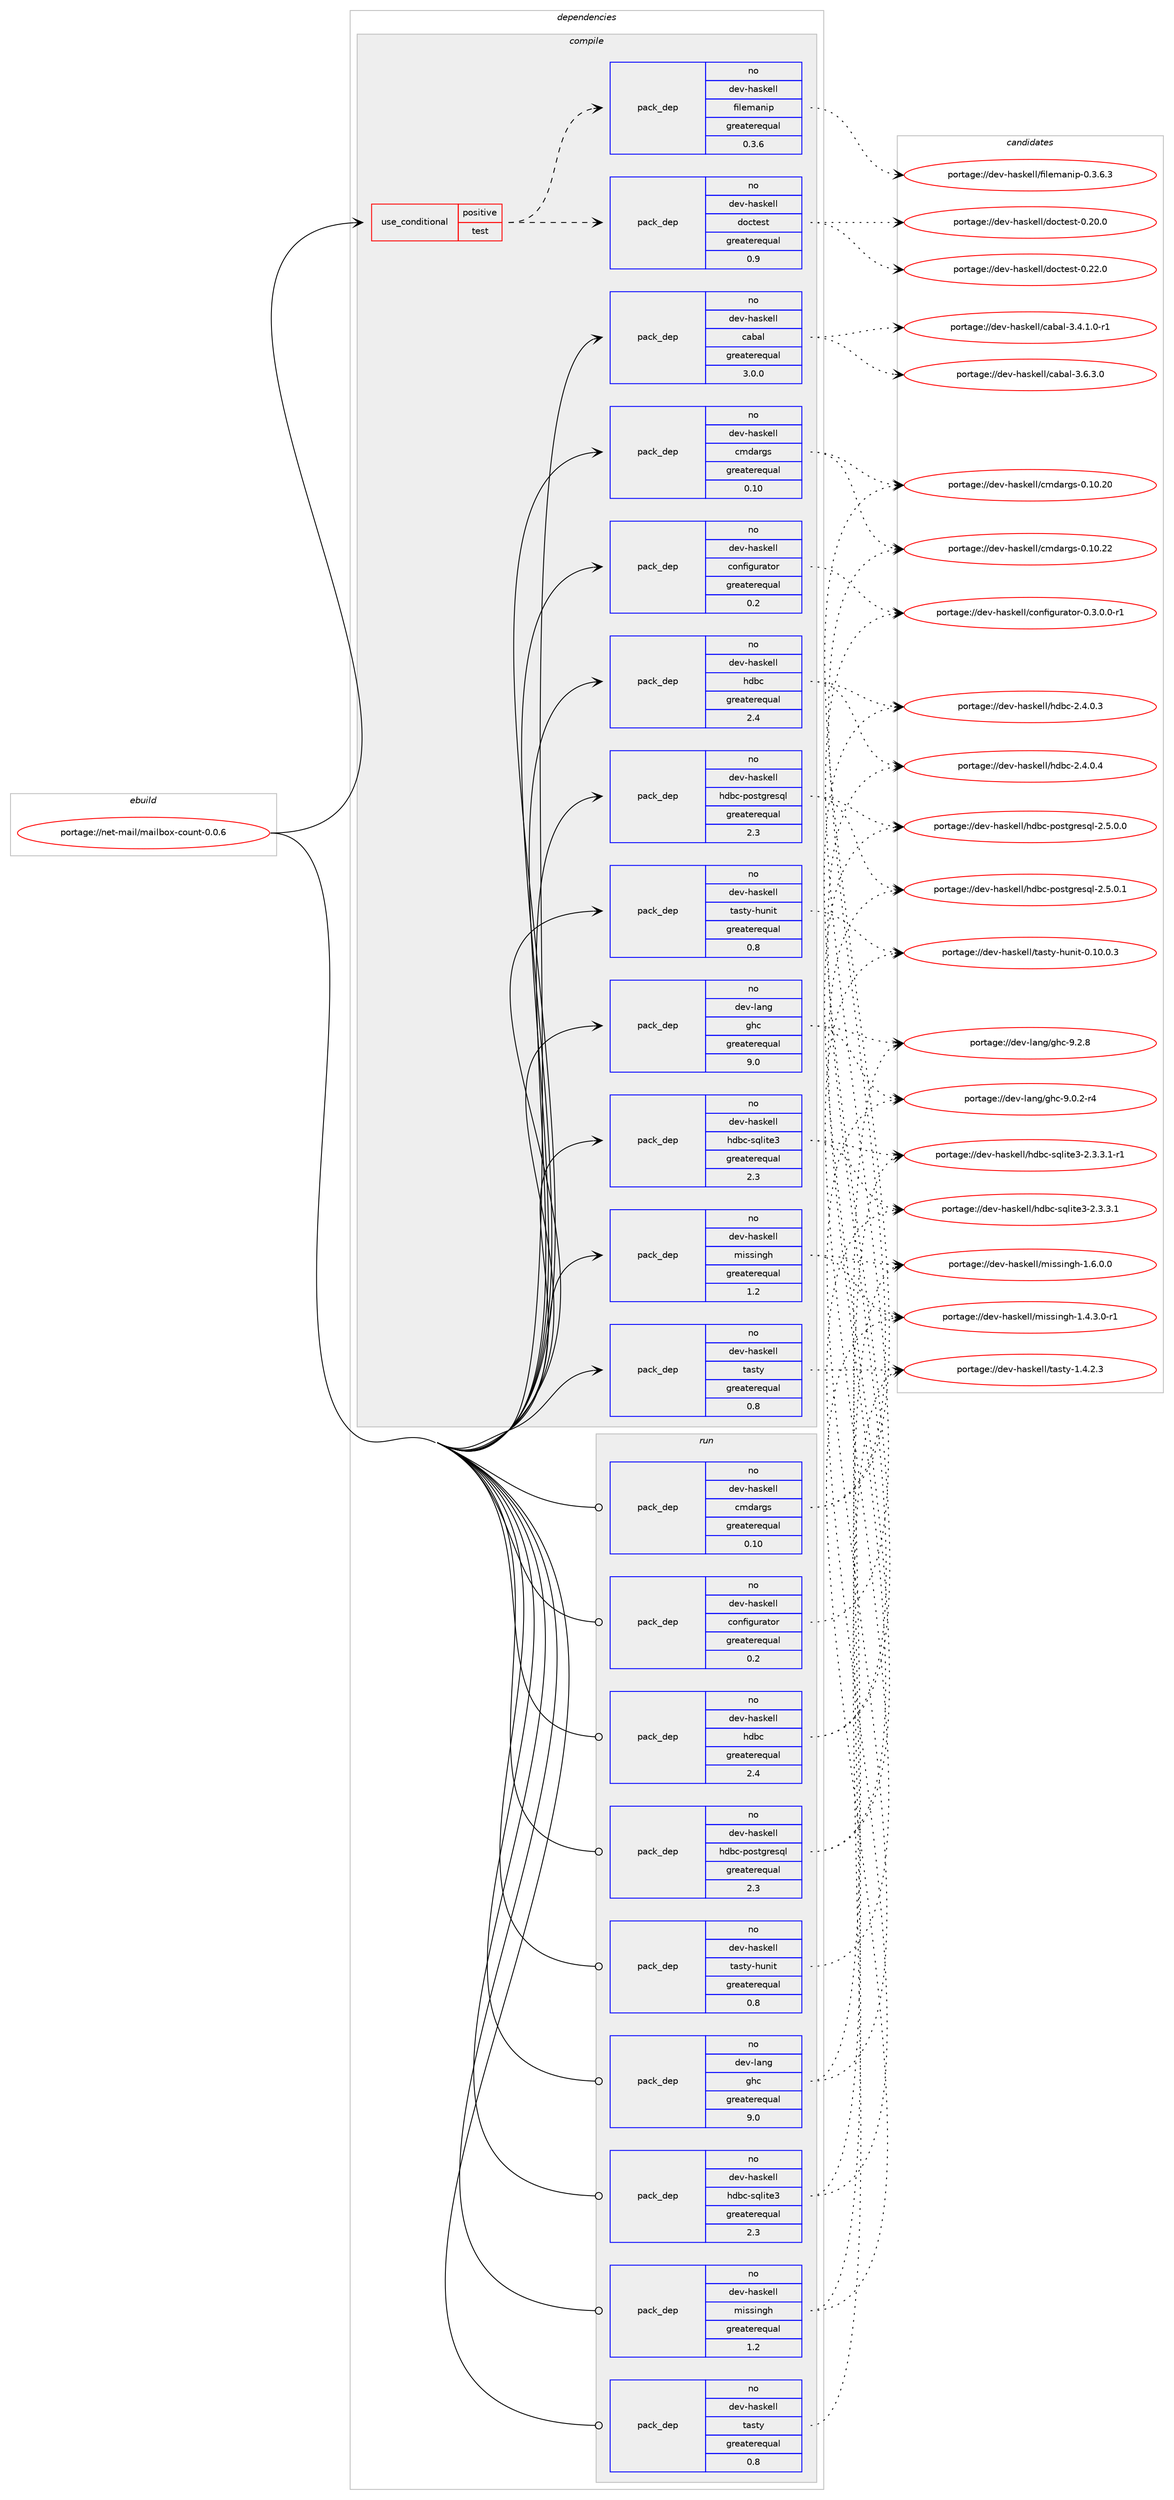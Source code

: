 digraph prolog {

# *************
# Graph options
# *************

newrank=true;
concentrate=true;
compound=true;
graph [rankdir=LR,fontname=Helvetica,fontsize=10,ranksep=1.5];#, ranksep=2.5, nodesep=0.2];
edge  [arrowhead=vee];
node  [fontname=Helvetica,fontsize=10];

# **********
# The ebuild
# **********

subgraph cluster_leftcol {
color=gray;
rank=same;
label=<<i>ebuild</i>>;
id [label="portage://net-mail/mailbox-count-0.0.6", color=red, width=4, href="../net-mail/mailbox-count-0.0.6.svg"];
}

# ****************
# The dependencies
# ****************

subgraph cluster_midcol {
color=gray;
label=<<i>dependencies</i>>;
subgraph cluster_compile {
fillcolor="#eeeeee";
style=filled;
label=<<i>compile</i>>;
subgraph cond92729 {
dependency185471 [label=<<TABLE BORDER="0" CELLBORDER="1" CELLSPACING="0" CELLPADDING="4"><TR><TD ROWSPAN="3" CELLPADDING="10">use_conditional</TD></TR><TR><TD>positive</TD></TR><TR><TD>test</TD></TR></TABLE>>, shape=none, color=red];
subgraph pack90133 {
dependency185472 [label=<<TABLE BORDER="0" CELLBORDER="1" CELLSPACING="0" CELLPADDING="4" WIDTH="220"><TR><TD ROWSPAN="6" CELLPADDING="30">pack_dep</TD></TR><TR><TD WIDTH="110">no</TD></TR><TR><TD>dev-haskell</TD></TR><TR><TD>doctest</TD></TR><TR><TD>greaterequal</TD></TR><TR><TD>0.9</TD></TR></TABLE>>, shape=none, color=blue];
}
dependency185471:e -> dependency185472:w [weight=20,style="dashed",arrowhead="vee"];
subgraph pack90134 {
dependency185473 [label=<<TABLE BORDER="0" CELLBORDER="1" CELLSPACING="0" CELLPADDING="4" WIDTH="220"><TR><TD ROWSPAN="6" CELLPADDING="30">pack_dep</TD></TR><TR><TD WIDTH="110">no</TD></TR><TR><TD>dev-haskell</TD></TR><TR><TD>filemanip</TD></TR><TR><TD>greaterequal</TD></TR><TR><TD>0.3.6</TD></TR></TABLE>>, shape=none, color=blue];
}
dependency185471:e -> dependency185473:w [weight=20,style="dashed",arrowhead="vee"];
}
id:e -> dependency185471:w [weight=20,style="solid",arrowhead="vee"];
subgraph pack90135 {
dependency185474 [label=<<TABLE BORDER="0" CELLBORDER="1" CELLSPACING="0" CELLPADDING="4" WIDTH="220"><TR><TD ROWSPAN="6" CELLPADDING="30">pack_dep</TD></TR><TR><TD WIDTH="110">no</TD></TR><TR><TD>dev-haskell</TD></TR><TR><TD>cabal</TD></TR><TR><TD>greaterequal</TD></TR><TR><TD>3.0.0</TD></TR></TABLE>>, shape=none, color=blue];
}
id:e -> dependency185474:w [weight=20,style="solid",arrowhead="vee"];
subgraph pack90136 {
dependency185475 [label=<<TABLE BORDER="0" CELLBORDER="1" CELLSPACING="0" CELLPADDING="4" WIDTH="220"><TR><TD ROWSPAN="6" CELLPADDING="30">pack_dep</TD></TR><TR><TD WIDTH="110">no</TD></TR><TR><TD>dev-haskell</TD></TR><TR><TD>cmdargs</TD></TR><TR><TD>greaterequal</TD></TR><TR><TD>0.10</TD></TR></TABLE>>, shape=none, color=blue];
}
id:e -> dependency185475:w [weight=20,style="solid",arrowhead="vee"];
subgraph pack90137 {
dependency185476 [label=<<TABLE BORDER="0" CELLBORDER="1" CELLSPACING="0" CELLPADDING="4" WIDTH="220"><TR><TD ROWSPAN="6" CELLPADDING="30">pack_dep</TD></TR><TR><TD WIDTH="110">no</TD></TR><TR><TD>dev-haskell</TD></TR><TR><TD>configurator</TD></TR><TR><TD>greaterequal</TD></TR><TR><TD>0.2</TD></TR></TABLE>>, shape=none, color=blue];
}
id:e -> dependency185476:w [weight=20,style="solid",arrowhead="vee"];
subgraph pack90138 {
dependency185477 [label=<<TABLE BORDER="0" CELLBORDER="1" CELLSPACING="0" CELLPADDING="4" WIDTH="220"><TR><TD ROWSPAN="6" CELLPADDING="30">pack_dep</TD></TR><TR><TD WIDTH="110">no</TD></TR><TR><TD>dev-haskell</TD></TR><TR><TD>hdbc</TD></TR><TR><TD>greaterequal</TD></TR><TR><TD>2.4</TD></TR></TABLE>>, shape=none, color=blue];
}
id:e -> dependency185477:w [weight=20,style="solid",arrowhead="vee"];
subgraph pack90139 {
dependency185478 [label=<<TABLE BORDER="0" CELLBORDER="1" CELLSPACING="0" CELLPADDING="4" WIDTH="220"><TR><TD ROWSPAN="6" CELLPADDING="30">pack_dep</TD></TR><TR><TD WIDTH="110">no</TD></TR><TR><TD>dev-haskell</TD></TR><TR><TD>hdbc-postgresql</TD></TR><TR><TD>greaterequal</TD></TR><TR><TD>2.3</TD></TR></TABLE>>, shape=none, color=blue];
}
id:e -> dependency185478:w [weight=20,style="solid",arrowhead="vee"];
subgraph pack90140 {
dependency185479 [label=<<TABLE BORDER="0" CELLBORDER="1" CELLSPACING="0" CELLPADDING="4" WIDTH="220"><TR><TD ROWSPAN="6" CELLPADDING="30">pack_dep</TD></TR><TR><TD WIDTH="110">no</TD></TR><TR><TD>dev-haskell</TD></TR><TR><TD>hdbc-sqlite3</TD></TR><TR><TD>greaterequal</TD></TR><TR><TD>2.3</TD></TR></TABLE>>, shape=none, color=blue];
}
id:e -> dependency185479:w [weight=20,style="solid",arrowhead="vee"];
subgraph pack90141 {
dependency185480 [label=<<TABLE BORDER="0" CELLBORDER="1" CELLSPACING="0" CELLPADDING="4" WIDTH="220"><TR><TD ROWSPAN="6" CELLPADDING="30">pack_dep</TD></TR><TR><TD WIDTH="110">no</TD></TR><TR><TD>dev-haskell</TD></TR><TR><TD>missingh</TD></TR><TR><TD>greaterequal</TD></TR><TR><TD>1.2</TD></TR></TABLE>>, shape=none, color=blue];
}
id:e -> dependency185480:w [weight=20,style="solid",arrowhead="vee"];
subgraph pack90142 {
dependency185481 [label=<<TABLE BORDER="0" CELLBORDER="1" CELLSPACING="0" CELLPADDING="4" WIDTH="220"><TR><TD ROWSPAN="6" CELLPADDING="30">pack_dep</TD></TR><TR><TD WIDTH="110">no</TD></TR><TR><TD>dev-haskell</TD></TR><TR><TD>tasty</TD></TR><TR><TD>greaterequal</TD></TR><TR><TD>0.8</TD></TR></TABLE>>, shape=none, color=blue];
}
id:e -> dependency185481:w [weight=20,style="solid",arrowhead="vee"];
subgraph pack90143 {
dependency185482 [label=<<TABLE BORDER="0" CELLBORDER="1" CELLSPACING="0" CELLPADDING="4" WIDTH="220"><TR><TD ROWSPAN="6" CELLPADDING="30">pack_dep</TD></TR><TR><TD WIDTH="110">no</TD></TR><TR><TD>dev-haskell</TD></TR><TR><TD>tasty-hunit</TD></TR><TR><TD>greaterequal</TD></TR><TR><TD>0.8</TD></TR></TABLE>>, shape=none, color=blue];
}
id:e -> dependency185482:w [weight=20,style="solid",arrowhead="vee"];
subgraph pack90144 {
dependency185483 [label=<<TABLE BORDER="0" CELLBORDER="1" CELLSPACING="0" CELLPADDING="4" WIDTH="220"><TR><TD ROWSPAN="6" CELLPADDING="30">pack_dep</TD></TR><TR><TD WIDTH="110">no</TD></TR><TR><TD>dev-lang</TD></TR><TR><TD>ghc</TD></TR><TR><TD>greaterequal</TD></TR><TR><TD>9.0</TD></TR></TABLE>>, shape=none, color=blue];
}
id:e -> dependency185483:w [weight=20,style="solid",arrowhead="vee"];
}
subgraph cluster_compileandrun {
fillcolor="#eeeeee";
style=filled;
label=<<i>compile and run</i>>;
}
subgraph cluster_run {
fillcolor="#eeeeee";
style=filled;
label=<<i>run</i>>;
subgraph pack90145 {
dependency185484 [label=<<TABLE BORDER="0" CELLBORDER="1" CELLSPACING="0" CELLPADDING="4" WIDTH="220"><TR><TD ROWSPAN="6" CELLPADDING="30">pack_dep</TD></TR><TR><TD WIDTH="110">no</TD></TR><TR><TD>dev-haskell</TD></TR><TR><TD>cmdargs</TD></TR><TR><TD>greaterequal</TD></TR><TR><TD>0.10</TD></TR></TABLE>>, shape=none, color=blue];
}
id:e -> dependency185484:w [weight=20,style="solid",arrowhead="odot"];
subgraph pack90146 {
dependency185485 [label=<<TABLE BORDER="0" CELLBORDER="1" CELLSPACING="0" CELLPADDING="4" WIDTH="220"><TR><TD ROWSPAN="6" CELLPADDING="30">pack_dep</TD></TR><TR><TD WIDTH="110">no</TD></TR><TR><TD>dev-haskell</TD></TR><TR><TD>configurator</TD></TR><TR><TD>greaterequal</TD></TR><TR><TD>0.2</TD></TR></TABLE>>, shape=none, color=blue];
}
id:e -> dependency185485:w [weight=20,style="solid",arrowhead="odot"];
subgraph pack90147 {
dependency185486 [label=<<TABLE BORDER="0" CELLBORDER="1" CELLSPACING="0" CELLPADDING="4" WIDTH="220"><TR><TD ROWSPAN="6" CELLPADDING="30">pack_dep</TD></TR><TR><TD WIDTH="110">no</TD></TR><TR><TD>dev-haskell</TD></TR><TR><TD>hdbc</TD></TR><TR><TD>greaterequal</TD></TR><TR><TD>2.4</TD></TR></TABLE>>, shape=none, color=blue];
}
id:e -> dependency185486:w [weight=20,style="solid",arrowhead="odot"];
subgraph pack90148 {
dependency185487 [label=<<TABLE BORDER="0" CELLBORDER="1" CELLSPACING="0" CELLPADDING="4" WIDTH="220"><TR><TD ROWSPAN="6" CELLPADDING="30">pack_dep</TD></TR><TR><TD WIDTH="110">no</TD></TR><TR><TD>dev-haskell</TD></TR><TR><TD>hdbc-postgresql</TD></TR><TR><TD>greaterequal</TD></TR><TR><TD>2.3</TD></TR></TABLE>>, shape=none, color=blue];
}
id:e -> dependency185487:w [weight=20,style="solid",arrowhead="odot"];
subgraph pack90149 {
dependency185488 [label=<<TABLE BORDER="0" CELLBORDER="1" CELLSPACING="0" CELLPADDING="4" WIDTH="220"><TR><TD ROWSPAN="6" CELLPADDING="30">pack_dep</TD></TR><TR><TD WIDTH="110">no</TD></TR><TR><TD>dev-haskell</TD></TR><TR><TD>hdbc-sqlite3</TD></TR><TR><TD>greaterequal</TD></TR><TR><TD>2.3</TD></TR></TABLE>>, shape=none, color=blue];
}
id:e -> dependency185488:w [weight=20,style="solid",arrowhead="odot"];
subgraph pack90150 {
dependency185489 [label=<<TABLE BORDER="0" CELLBORDER="1" CELLSPACING="0" CELLPADDING="4" WIDTH="220"><TR><TD ROWSPAN="6" CELLPADDING="30">pack_dep</TD></TR><TR><TD WIDTH="110">no</TD></TR><TR><TD>dev-haskell</TD></TR><TR><TD>missingh</TD></TR><TR><TD>greaterequal</TD></TR><TR><TD>1.2</TD></TR></TABLE>>, shape=none, color=blue];
}
id:e -> dependency185489:w [weight=20,style="solid",arrowhead="odot"];
subgraph pack90151 {
dependency185490 [label=<<TABLE BORDER="0" CELLBORDER="1" CELLSPACING="0" CELLPADDING="4" WIDTH="220"><TR><TD ROWSPAN="6" CELLPADDING="30">pack_dep</TD></TR><TR><TD WIDTH="110">no</TD></TR><TR><TD>dev-haskell</TD></TR><TR><TD>tasty</TD></TR><TR><TD>greaterequal</TD></TR><TR><TD>0.8</TD></TR></TABLE>>, shape=none, color=blue];
}
id:e -> dependency185490:w [weight=20,style="solid",arrowhead="odot"];
subgraph pack90152 {
dependency185491 [label=<<TABLE BORDER="0" CELLBORDER="1" CELLSPACING="0" CELLPADDING="4" WIDTH="220"><TR><TD ROWSPAN="6" CELLPADDING="30">pack_dep</TD></TR><TR><TD WIDTH="110">no</TD></TR><TR><TD>dev-haskell</TD></TR><TR><TD>tasty-hunit</TD></TR><TR><TD>greaterequal</TD></TR><TR><TD>0.8</TD></TR></TABLE>>, shape=none, color=blue];
}
id:e -> dependency185491:w [weight=20,style="solid",arrowhead="odot"];
subgraph pack90153 {
dependency185492 [label=<<TABLE BORDER="0" CELLBORDER="1" CELLSPACING="0" CELLPADDING="4" WIDTH="220"><TR><TD ROWSPAN="6" CELLPADDING="30">pack_dep</TD></TR><TR><TD WIDTH="110">no</TD></TR><TR><TD>dev-lang</TD></TR><TR><TD>ghc</TD></TR><TR><TD>greaterequal</TD></TR><TR><TD>9.0</TD></TR></TABLE>>, shape=none, color=blue];
}
id:e -> dependency185492:w [weight=20,style="solid",arrowhead="odot"];
}
}

# **************
# The candidates
# **************

subgraph cluster_choices {
rank=same;
color=gray;
label=<<i>candidates</i>>;

subgraph choice90133 {
color=black;
nodesep=1;
choice1001011184510497115107101108108471001119911610111511645484650484648 [label="portage://dev-haskell/doctest-0.20.0", color=red, width=4,href="../dev-haskell/doctest-0.20.0.svg"];
choice1001011184510497115107101108108471001119911610111511645484650504648 [label="portage://dev-haskell/doctest-0.22.0", color=red, width=4,href="../dev-haskell/doctest-0.22.0.svg"];
dependency185472:e -> choice1001011184510497115107101108108471001119911610111511645484650484648:w [style=dotted,weight="100"];
dependency185472:e -> choice1001011184510497115107101108108471001119911610111511645484650504648:w [style=dotted,weight="100"];
}
subgraph choice90134 {
color=black;
nodesep=1;
choice100101118451049711510710110810847102105108101109971101051124548465146544651 [label="portage://dev-haskell/filemanip-0.3.6.3", color=red, width=4,href="../dev-haskell/filemanip-0.3.6.3.svg"];
dependency185473:e -> choice100101118451049711510710110810847102105108101109971101051124548465146544651:w [style=dotted,weight="100"];
}
subgraph choice90135 {
color=black;
nodesep=1;
choice1001011184510497115107101108108479997989710845514652464946484511449 [label="portage://dev-haskell/cabal-3.4.1.0-r1", color=red, width=4,href="../dev-haskell/cabal-3.4.1.0-r1.svg"];
choice100101118451049711510710110810847999798971084551465446514648 [label="portage://dev-haskell/cabal-3.6.3.0", color=red, width=4,href="../dev-haskell/cabal-3.6.3.0.svg"];
dependency185474:e -> choice1001011184510497115107101108108479997989710845514652464946484511449:w [style=dotted,weight="100"];
dependency185474:e -> choice100101118451049711510710110810847999798971084551465446514648:w [style=dotted,weight="100"];
}
subgraph choice90136 {
color=black;
nodesep=1;
choice10010111845104971151071011081084799109100971141031154548464948465048 [label="portage://dev-haskell/cmdargs-0.10.20", color=red, width=4,href="../dev-haskell/cmdargs-0.10.20.svg"];
choice10010111845104971151071011081084799109100971141031154548464948465050 [label="portage://dev-haskell/cmdargs-0.10.22", color=red, width=4,href="../dev-haskell/cmdargs-0.10.22.svg"];
dependency185475:e -> choice10010111845104971151071011081084799109100971141031154548464948465048:w [style=dotted,weight="100"];
dependency185475:e -> choice10010111845104971151071011081084799109100971141031154548464948465050:w [style=dotted,weight="100"];
}
subgraph choice90137 {
color=black;
nodesep=1;
choice100101118451049711510710110810847991111101021051031171149711611111445484651464846484511449 [label="portage://dev-haskell/configurator-0.3.0.0-r1", color=red, width=4,href="../dev-haskell/configurator-0.3.0.0-r1.svg"];
dependency185476:e -> choice100101118451049711510710110810847991111101021051031171149711611111445484651464846484511449:w [style=dotted,weight="100"];
}
subgraph choice90138 {
color=black;
nodesep=1;
choice10010111845104971151071011081084710410098994550465246484651 [label="portage://dev-haskell/hdbc-2.4.0.3", color=red, width=4,href="../dev-haskell/hdbc-2.4.0.3.svg"];
choice10010111845104971151071011081084710410098994550465246484652 [label="portage://dev-haskell/hdbc-2.4.0.4", color=red, width=4,href="../dev-haskell/hdbc-2.4.0.4.svg"];
dependency185477:e -> choice10010111845104971151071011081084710410098994550465246484651:w [style=dotted,weight="100"];
dependency185477:e -> choice10010111845104971151071011081084710410098994550465246484652:w [style=dotted,weight="100"];
}
subgraph choice90139 {
color=black;
nodesep=1;
choice1001011184510497115107101108108471041009899451121111151161031141011151131084550465346484648 [label="portage://dev-haskell/hdbc-postgresql-2.5.0.0", color=red, width=4,href="../dev-haskell/hdbc-postgresql-2.5.0.0.svg"];
choice1001011184510497115107101108108471041009899451121111151161031141011151131084550465346484649 [label="portage://dev-haskell/hdbc-postgresql-2.5.0.1", color=red, width=4,href="../dev-haskell/hdbc-postgresql-2.5.0.1.svg"];
dependency185478:e -> choice1001011184510497115107101108108471041009899451121111151161031141011151131084550465346484648:w [style=dotted,weight="100"];
dependency185478:e -> choice1001011184510497115107101108108471041009899451121111151161031141011151131084550465346484649:w [style=dotted,weight="100"];
}
subgraph choice90140 {
color=black;
nodesep=1;
choice100101118451049711510710110810847104100989945115113108105116101514550465146514649 [label="portage://dev-haskell/hdbc-sqlite3-2.3.3.1", color=red, width=4,href="../dev-haskell/hdbc-sqlite3-2.3.3.1.svg"];
choice1001011184510497115107101108108471041009899451151131081051161015145504651465146494511449 [label="portage://dev-haskell/hdbc-sqlite3-2.3.3.1-r1", color=red, width=4,href="../dev-haskell/hdbc-sqlite3-2.3.3.1-r1.svg"];
dependency185479:e -> choice100101118451049711510710110810847104100989945115113108105116101514550465146514649:w [style=dotted,weight="100"];
dependency185479:e -> choice1001011184510497115107101108108471041009899451151131081051161015145504651465146494511449:w [style=dotted,weight="100"];
}
subgraph choice90141 {
color=black;
nodesep=1;
choice10010111845104971151071011081084710910511511510511010310445494652465146484511449 [label="portage://dev-haskell/missingh-1.4.3.0-r1", color=red, width=4,href="../dev-haskell/missingh-1.4.3.0-r1.svg"];
choice1001011184510497115107101108108471091051151151051101031044549465446484648 [label="portage://dev-haskell/missingh-1.6.0.0", color=red, width=4,href="../dev-haskell/missingh-1.6.0.0.svg"];
dependency185480:e -> choice10010111845104971151071011081084710910511511510511010310445494652465146484511449:w [style=dotted,weight="100"];
dependency185480:e -> choice1001011184510497115107101108108471091051151151051101031044549465446484648:w [style=dotted,weight="100"];
}
subgraph choice90142 {
color=black;
nodesep=1;
choice100101118451049711510710110810847116971151161214549465246504651 [label="portage://dev-haskell/tasty-1.4.2.3", color=red, width=4,href="../dev-haskell/tasty-1.4.2.3.svg"];
dependency185481:e -> choice100101118451049711510710110810847116971151161214549465246504651:w [style=dotted,weight="100"];
}
subgraph choice90143 {
color=black;
nodesep=1;
choice1001011184510497115107101108108471169711511612145104117110105116454846494846484651 [label="portage://dev-haskell/tasty-hunit-0.10.0.3", color=red, width=4,href="../dev-haskell/tasty-hunit-0.10.0.3.svg"];
dependency185482:e -> choice1001011184510497115107101108108471169711511612145104117110105116454846494846484651:w [style=dotted,weight="100"];
}
subgraph choice90144 {
color=black;
nodesep=1;
choice100101118451089711010347103104994557464846504511452 [label="portage://dev-lang/ghc-9.0.2-r4", color=red, width=4,href="../dev-lang/ghc-9.0.2-r4.svg"];
choice10010111845108971101034710310499455746504656 [label="portage://dev-lang/ghc-9.2.8", color=red, width=4,href="../dev-lang/ghc-9.2.8.svg"];
dependency185483:e -> choice100101118451089711010347103104994557464846504511452:w [style=dotted,weight="100"];
dependency185483:e -> choice10010111845108971101034710310499455746504656:w [style=dotted,weight="100"];
}
subgraph choice90145 {
color=black;
nodesep=1;
choice10010111845104971151071011081084799109100971141031154548464948465048 [label="portage://dev-haskell/cmdargs-0.10.20", color=red, width=4,href="../dev-haskell/cmdargs-0.10.20.svg"];
choice10010111845104971151071011081084799109100971141031154548464948465050 [label="portage://dev-haskell/cmdargs-0.10.22", color=red, width=4,href="../dev-haskell/cmdargs-0.10.22.svg"];
dependency185484:e -> choice10010111845104971151071011081084799109100971141031154548464948465048:w [style=dotted,weight="100"];
dependency185484:e -> choice10010111845104971151071011081084799109100971141031154548464948465050:w [style=dotted,weight="100"];
}
subgraph choice90146 {
color=black;
nodesep=1;
choice100101118451049711510710110810847991111101021051031171149711611111445484651464846484511449 [label="portage://dev-haskell/configurator-0.3.0.0-r1", color=red, width=4,href="../dev-haskell/configurator-0.3.0.0-r1.svg"];
dependency185485:e -> choice100101118451049711510710110810847991111101021051031171149711611111445484651464846484511449:w [style=dotted,weight="100"];
}
subgraph choice90147 {
color=black;
nodesep=1;
choice10010111845104971151071011081084710410098994550465246484651 [label="portage://dev-haskell/hdbc-2.4.0.3", color=red, width=4,href="../dev-haskell/hdbc-2.4.0.3.svg"];
choice10010111845104971151071011081084710410098994550465246484652 [label="portage://dev-haskell/hdbc-2.4.0.4", color=red, width=4,href="../dev-haskell/hdbc-2.4.0.4.svg"];
dependency185486:e -> choice10010111845104971151071011081084710410098994550465246484651:w [style=dotted,weight="100"];
dependency185486:e -> choice10010111845104971151071011081084710410098994550465246484652:w [style=dotted,weight="100"];
}
subgraph choice90148 {
color=black;
nodesep=1;
choice1001011184510497115107101108108471041009899451121111151161031141011151131084550465346484648 [label="portage://dev-haskell/hdbc-postgresql-2.5.0.0", color=red, width=4,href="../dev-haskell/hdbc-postgresql-2.5.0.0.svg"];
choice1001011184510497115107101108108471041009899451121111151161031141011151131084550465346484649 [label="portage://dev-haskell/hdbc-postgresql-2.5.0.1", color=red, width=4,href="../dev-haskell/hdbc-postgresql-2.5.0.1.svg"];
dependency185487:e -> choice1001011184510497115107101108108471041009899451121111151161031141011151131084550465346484648:w [style=dotted,weight="100"];
dependency185487:e -> choice1001011184510497115107101108108471041009899451121111151161031141011151131084550465346484649:w [style=dotted,weight="100"];
}
subgraph choice90149 {
color=black;
nodesep=1;
choice100101118451049711510710110810847104100989945115113108105116101514550465146514649 [label="portage://dev-haskell/hdbc-sqlite3-2.3.3.1", color=red, width=4,href="../dev-haskell/hdbc-sqlite3-2.3.3.1.svg"];
choice1001011184510497115107101108108471041009899451151131081051161015145504651465146494511449 [label="portage://dev-haskell/hdbc-sqlite3-2.3.3.1-r1", color=red, width=4,href="../dev-haskell/hdbc-sqlite3-2.3.3.1-r1.svg"];
dependency185488:e -> choice100101118451049711510710110810847104100989945115113108105116101514550465146514649:w [style=dotted,weight="100"];
dependency185488:e -> choice1001011184510497115107101108108471041009899451151131081051161015145504651465146494511449:w [style=dotted,weight="100"];
}
subgraph choice90150 {
color=black;
nodesep=1;
choice10010111845104971151071011081084710910511511510511010310445494652465146484511449 [label="portage://dev-haskell/missingh-1.4.3.0-r1", color=red, width=4,href="../dev-haskell/missingh-1.4.3.0-r1.svg"];
choice1001011184510497115107101108108471091051151151051101031044549465446484648 [label="portage://dev-haskell/missingh-1.6.0.0", color=red, width=4,href="../dev-haskell/missingh-1.6.0.0.svg"];
dependency185489:e -> choice10010111845104971151071011081084710910511511510511010310445494652465146484511449:w [style=dotted,weight="100"];
dependency185489:e -> choice1001011184510497115107101108108471091051151151051101031044549465446484648:w [style=dotted,weight="100"];
}
subgraph choice90151 {
color=black;
nodesep=1;
choice100101118451049711510710110810847116971151161214549465246504651 [label="portage://dev-haskell/tasty-1.4.2.3", color=red, width=4,href="../dev-haskell/tasty-1.4.2.3.svg"];
dependency185490:e -> choice100101118451049711510710110810847116971151161214549465246504651:w [style=dotted,weight="100"];
}
subgraph choice90152 {
color=black;
nodesep=1;
choice1001011184510497115107101108108471169711511612145104117110105116454846494846484651 [label="portage://dev-haskell/tasty-hunit-0.10.0.3", color=red, width=4,href="../dev-haskell/tasty-hunit-0.10.0.3.svg"];
dependency185491:e -> choice1001011184510497115107101108108471169711511612145104117110105116454846494846484651:w [style=dotted,weight="100"];
}
subgraph choice90153 {
color=black;
nodesep=1;
choice100101118451089711010347103104994557464846504511452 [label="portage://dev-lang/ghc-9.0.2-r4", color=red, width=4,href="../dev-lang/ghc-9.0.2-r4.svg"];
choice10010111845108971101034710310499455746504656 [label="portage://dev-lang/ghc-9.2.8", color=red, width=4,href="../dev-lang/ghc-9.2.8.svg"];
dependency185492:e -> choice100101118451089711010347103104994557464846504511452:w [style=dotted,weight="100"];
dependency185492:e -> choice10010111845108971101034710310499455746504656:w [style=dotted,weight="100"];
}
}

}
